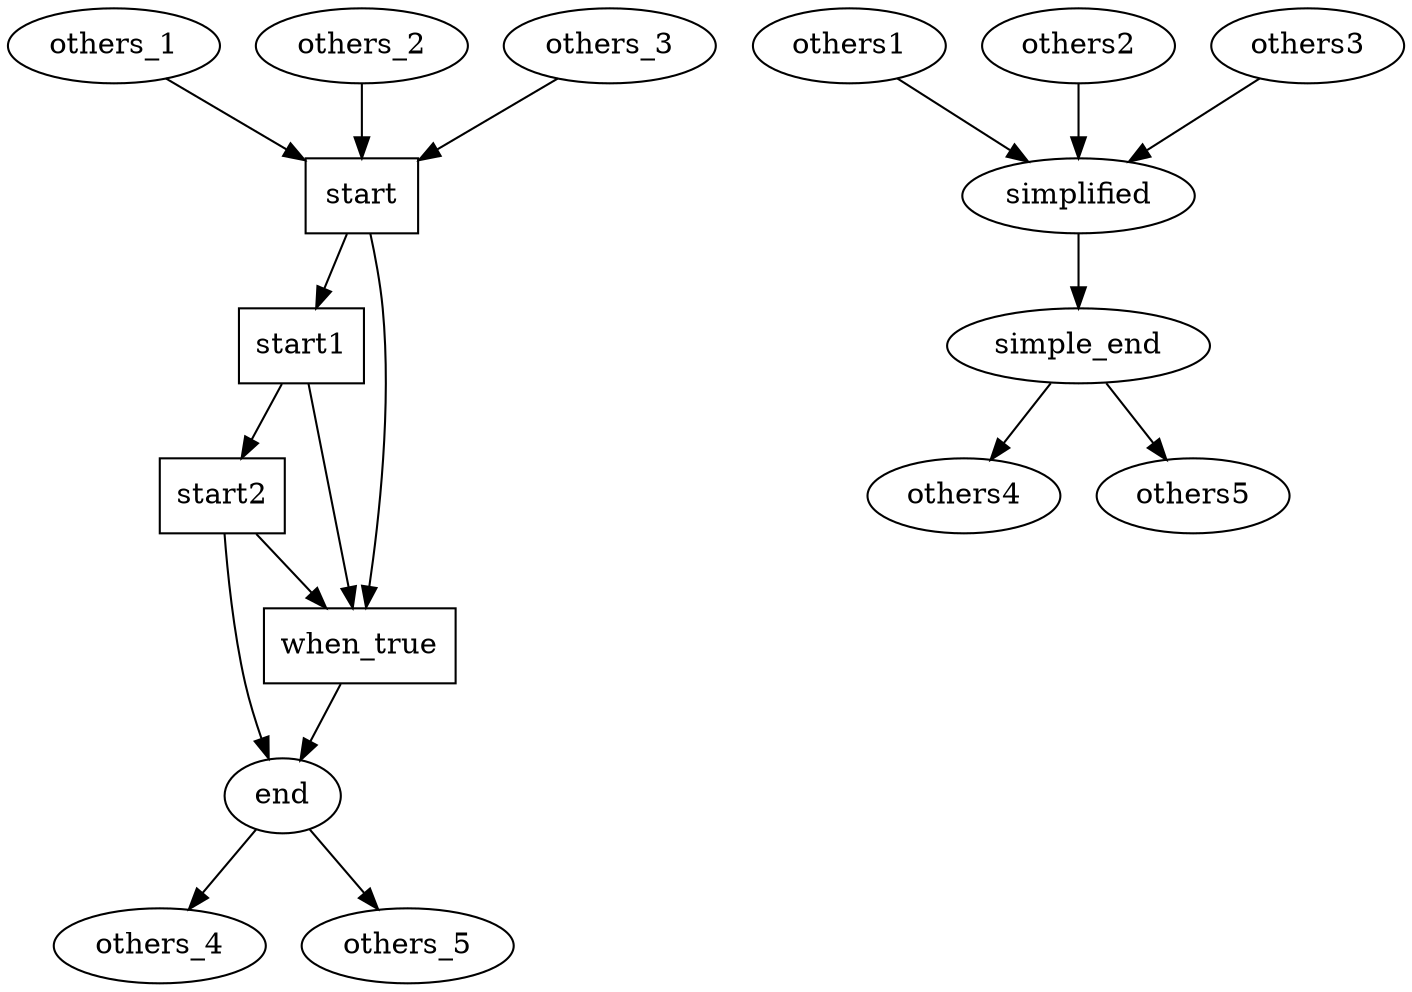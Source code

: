 digraph or_if{
 others_1 -> start;
 others_2 -> start;
 others_3 -> start;
 start[shape=rectangle];
 start1[shape=rectangle];
 start2[shape=rectangle];
 when_true[shape=rectangle];
 start -> when_true;
 start1 -> when_true;
 start2 -> when_true;
 start -> start1;
 start1 -> start2;
 start2 -> end;
 when_true -> end;
 end -> others_4;
 end -> others_5;

 others1 -> simplified;
 others2 -> simplified;
 others3 -> simplified;
 simplified -> simple_end;
 simple_end -> others4;
 simple_end -> others5;
}


